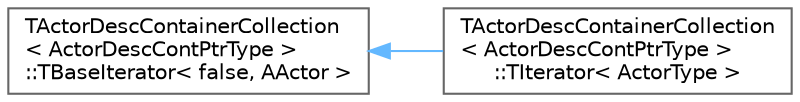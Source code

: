 digraph "Graphical Class Hierarchy"
{
 // INTERACTIVE_SVG=YES
 // LATEX_PDF_SIZE
  bgcolor="transparent";
  edge [fontname=Helvetica,fontsize=10,labelfontname=Helvetica,labelfontsize=10];
  node [fontname=Helvetica,fontsize=10,shape=box,height=0.2,width=0.4];
  rankdir="LR";
  Node0 [id="Node000000",label="TActorDescContainerCollection\l\< ActorDescContPtrType \>\l::TBaseIterator\< false, AActor \>",height=0.2,width=0.4,color="grey40", fillcolor="white", style="filled",URL="$d0/d8c/classTActorDescContainerCollection_1_1TBaseIterator.html",tooltip=" "];
  Node0 -> Node1 [id="edge6055_Node000000_Node000001",dir="back",color="steelblue1",style="solid",tooltip=" "];
  Node1 [id="Node000001",label="TActorDescContainerCollection\l\< ActorDescContPtrType \>\l::TIterator\< ActorType \>",height=0.2,width=0.4,color="grey40", fillcolor="white", style="filled",URL="$d0/d21/classTActorDescContainerCollection_1_1TIterator.html",tooltip=" "];
}
